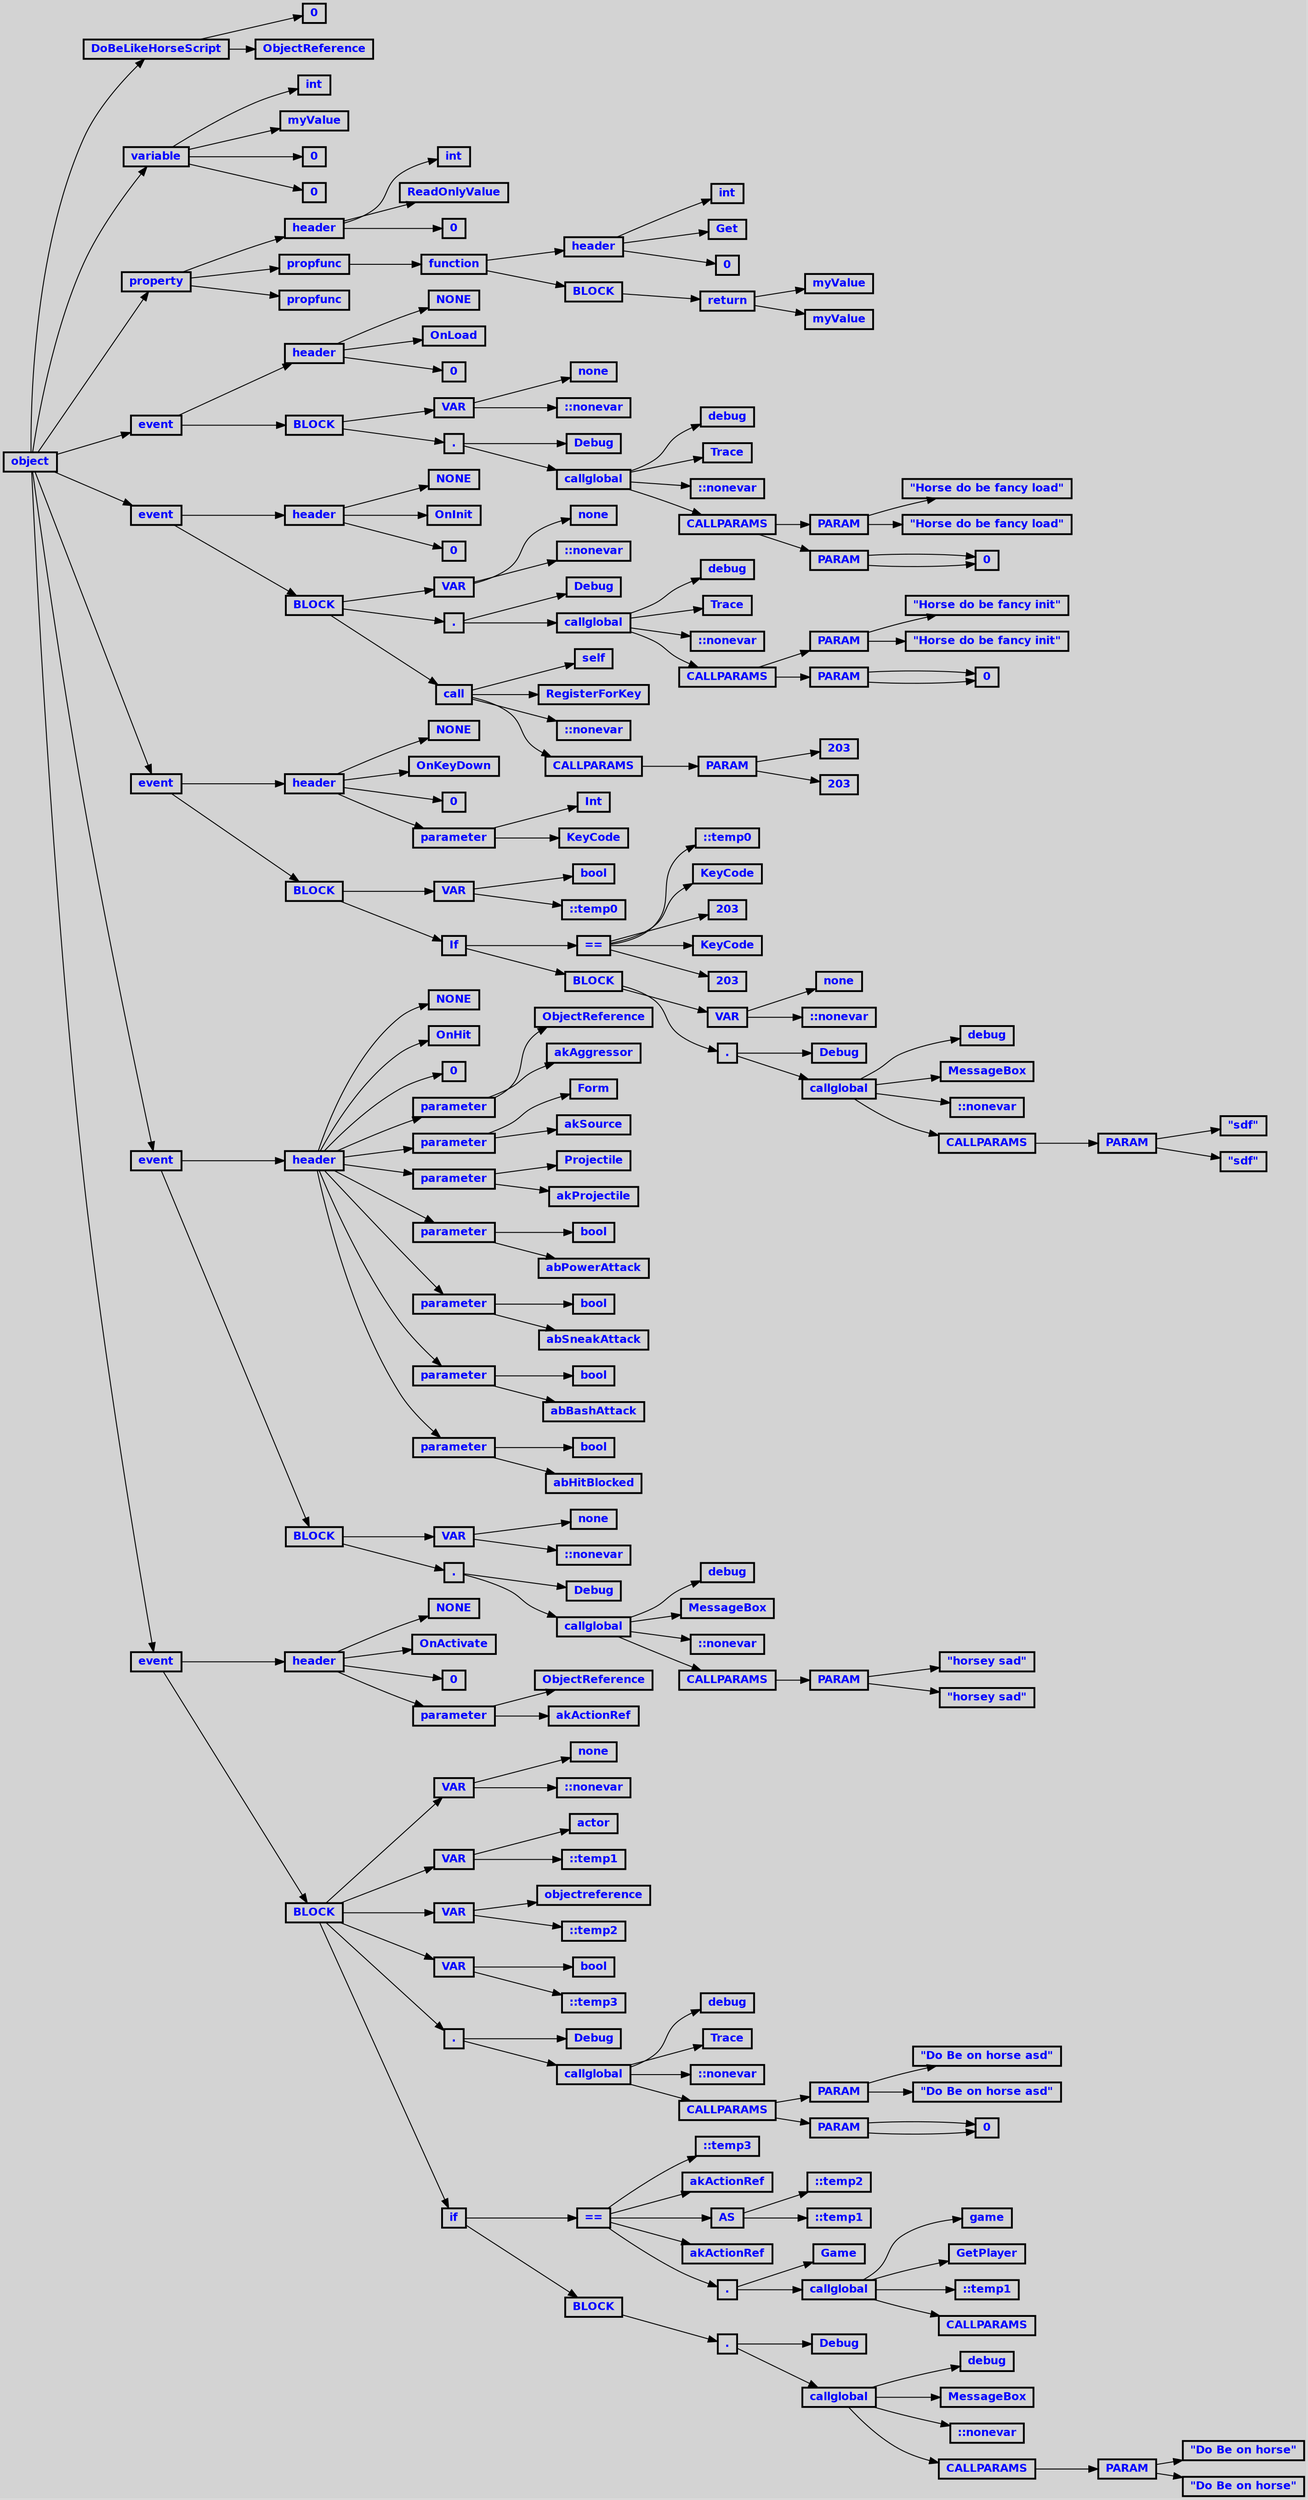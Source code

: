 digraph {
 ordering=out;
 ranksep=.4
 rankdir=LR
 bgcolor="lightgrey";
 node [shape=box, fixedsize=false, fontsize=12, fontname="Helvetica-bold", fontcolor="blue"
       width=.25, height=.25, color="black", style="bold"]
 n0 [label="object"];
 n1 [label="DoBeLikeHorseScript"];
 n1 [label="DoBeLikeHorseScript"];
 n2 [label="0"];
 n3 [label="ObjectReference"];
 n4 [label="variable"];
 n4 [label="variable"];
 n5 [label="int"];
 n6 [label="myValue"];
 n7 [label="0"];
 n8 [label="0"];
 n9 [label="property"];
 n9 [label="property"];
 n10 [label="header"];
 n10 [label="header"];
 n11 [label="int"];
 n12 [label="ReadOnlyValue"];
 n13 [label="0"];
 n14 [label="propfunc"];
 n14 [label="propfunc"];
 n15 [label="function"];
 n15 [label="function"];
 n16 [label="header"];
 n16 [label="header"];
 n17 [label="int"];
 n18 [label="Get"];
 n19 [label="0"];
 n20 [label="BLOCK"];
 n20 [label="BLOCK"];
 n21 [label="return"];
 n21 [label="return"];
 n22 [label="myValue"];
 n23 [label="myValue"];
 n24 [label="propfunc"];
 n25 [label="event"];
 n25 [label="event"];
 n26 [label="header"];
 n26 [label="header"];
 n27 [label="NONE"];
 n28 [label="OnLoad"];
 n29 [label="0"];
 n30 [label="BLOCK"];
 n30 [label="BLOCK"];
 n31 [label="VAR"];
 n31 [label="VAR"];
 n32 [label="none"];
 n33 [label="::nonevar"];
 n34 [label="."];
 n34 [label="."];
 n35 [label="Debug"];
 n36 [label="callglobal"];
 n36 [label="callglobal"];
 n37 [label="debug"];
 n38 [label="Trace"];
 n39 [label="::nonevar"];
 n40 [label="CALLPARAMS"];
 n40 [label="CALLPARAMS"];
 n41 [label="PARAM"];
 n41 [label="PARAM"];
 n42 [label="\"Horse do be fancy load\""];
 n43 [label="\"Horse do be fancy load\""];
 n44 [label="PARAM"];
 n44 [label="PARAM"];
 n45 [label="0"];
 n45 [label="0"];
 n46 [label="event"];
 n46 [label="event"];
 n47 [label="header"];
 n47 [label="header"];
 n48 [label="NONE"];
 n49 [label="OnInit"];
 n50 [label="0"];
 n51 [label="BLOCK"];
 n51 [label="BLOCK"];
 n52 [label="VAR"];
 n52 [label="VAR"];
 n53 [label="none"];
 n54 [label="::nonevar"];
 n55 [label="."];
 n55 [label="."];
 n56 [label="Debug"];
 n57 [label="callglobal"];
 n57 [label="callglobal"];
 n58 [label="debug"];
 n59 [label="Trace"];
 n60 [label="::nonevar"];
 n61 [label="CALLPARAMS"];
 n61 [label="CALLPARAMS"];
 n62 [label="PARAM"];
 n62 [label="PARAM"];
 n63 [label="\"Horse do be fancy init\""];
 n64 [label="\"Horse do be fancy init\""];
 n65 [label="PARAM"];
 n65 [label="PARAM"];
 n66 [label="0"];
 n66 [label="0"];
 n67 [label="call"];
 n67 [label="call"];
 n68 [label="self"];
 n69 [label="RegisterForKey"];
 n70 [label="::nonevar"];
 n71 [label="CALLPARAMS"];
 n71 [label="CALLPARAMS"];
 n72 [label="PARAM"];
 n72 [label="PARAM"];
 n73 [label="203"];
 n74 [label="203"];
 n75 [label="event"];
 n75 [label="event"];
 n76 [label="header"];
 n76 [label="header"];
 n77 [label="NONE"];
 n78 [label="OnKeyDown"];
 n79 [label="0"];
 n80 [label="parameter"];
 n80 [label="parameter"];
 n81 [label="Int"];
 n82 [label="KeyCode"];
 n83 [label="BLOCK"];
 n83 [label="BLOCK"];
 n84 [label="VAR"];
 n84 [label="VAR"];
 n85 [label="bool"];
 n86 [label="::temp0"];
 n87 [label="If"];
 n87 [label="If"];
 n88 [label="=="];
 n88 [label="=="];
 n89 [label="::temp0"];
 n90 [label="KeyCode"];
 n91 [label="203"];
 n92 [label="KeyCode"];
 n93 [label="203"];
 n94 [label="BLOCK"];
 n94 [label="BLOCK"];
 n95 [label="VAR"];
 n95 [label="VAR"];
 n96 [label="none"];
 n97 [label="::nonevar"];
 n98 [label="."];
 n98 [label="."];
 n99 [label="Debug"];
 n100 [label="callglobal"];
 n100 [label="callglobal"];
 n101 [label="debug"];
 n102 [label="MessageBox"];
 n103 [label="::nonevar"];
 n104 [label="CALLPARAMS"];
 n104 [label="CALLPARAMS"];
 n105 [label="PARAM"];
 n105 [label="PARAM"];
 n106 [label="\"sdf\""];
 n107 [label="\"sdf\""];
 n108 [label="event"];
 n108 [label="event"];
 n109 [label="header"];
 n109 [label="header"];
 n110 [label="NONE"];
 n111 [label="OnHit"];
 n112 [label="0"];
 n113 [label="parameter"];
 n113 [label="parameter"];
 n114 [label="ObjectReference"];
 n115 [label="akAggressor"];
 n116 [label="parameter"];
 n116 [label="parameter"];
 n117 [label="Form"];
 n118 [label="akSource"];
 n119 [label="parameter"];
 n119 [label="parameter"];
 n120 [label="Projectile"];
 n121 [label="akProjectile"];
 n122 [label="parameter"];
 n122 [label="parameter"];
 n123 [label="bool"];
 n124 [label="abPowerAttack"];
 n125 [label="parameter"];
 n125 [label="parameter"];
 n126 [label="bool"];
 n127 [label="abSneakAttack"];
 n128 [label="parameter"];
 n128 [label="parameter"];
 n129 [label="bool"];
 n130 [label="abBashAttack"];
 n131 [label="parameter"];
 n131 [label="parameter"];
 n132 [label="bool"];
 n133 [label="abHitBlocked"];
 n134 [label="BLOCK"];
 n134 [label="BLOCK"];
 n135 [label="VAR"];
 n135 [label="VAR"];
 n136 [label="none"];
 n137 [label="::nonevar"];
 n138 [label="."];
 n138 [label="."];
 n139 [label="Debug"];
 n140 [label="callglobal"];
 n140 [label="callglobal"];
 n141 [label="debug"];
 n142 [label="MessageBox"];
 n143 [label="::nonevar"];
 n144 [label="CALLPARAMS"];
 n144 [label="CALLPARAMS"];
 n145 [label="PARAM"];
 n145 [label="PARAM"];
 n146 [label="\"horsey sad\""];
 n147 [label="\"horsey sad\""];
 n148 [label="event"];
 n148 [label="event"];
 n149 [label="header"];
 n149 [label="header"];
 n150 [label="NONE"];
 n151 [label="OnActivate"];
 n152 [label="0"];
 n153 [label="parameter"];
 n153 [label="parameter"];
 n154 [label="ObjectReference"];
 n155 [label="akActionRef"];
 n156 [label="BLOCK"];
 n156 [label="BLOCK"];
 n157 [label="VAR"];
 n157 [label="VAR"];
 n158 [label="none"];
 n159 [label="::nonevar"];
 n160 [label="VAR"];
 n160 [label="VAR"];
 n161 [label="actor"];
 n162 [label="::temp1"];
 n163 [label="VAR"];
 n163 [label="VAR"];
 n164 [label="objectreference"];
 n165 [label="::temp2"];
 n166 [label="VAR"];
 n166 [label="VAR"];
 n167 [label="bool"];
 n168 [label="::temp3"];
 n169 [label="."];
 n169 [label="."];
 n170 [label="Debug"];
 n171 [label="callglobal"];
 n171 [label="callglobal"];
 n172 [label="debug"];
 n173 [label="Trace"];
 n174 [label="::nonevar"];
 n175 [label="CALLPARAMS"];
 n175 [label="CALLPARAMS"];
 n176 [label="PARAM"];
 n176 [label="PARAM"];
 n177 [label="\"Do Be on horse asd\""];
 n178 [label="\"Do Be on horse asd\""];
 n179 [label="PARAM"];
 n179 [label="PARAM"];
 n180 [label="0"];
 n180 [label="0"];
 n181 [label="if"];
 n181 [label="if"];
 n182 [label="=="];
 n182 [label="=="];
 n183 [label="::temp3"];
 n184 [label="akActionRef"];
 n185 [label="AS"];
 n185 [label="AS"];
 n186 [label="::temp2"];
 n187 [label="::temp1"];
 n188 [label="akActionRef"];
 n189 [label="."];
 n189 [label="."];
 n190 [label="Game"];
 n191 [label="callglobal"];
 n191 [label="callglobal"];
 n192 [label="game"];
 n193 [label="GetPlayer"];
 n194 [label="::temp1"];
 n195 [label="CALLPARAMS"];
 n196 [label="BLOCK"];
 n196 [label="BLOCK"];
 n197 [label="."];
 n197 [label="."];
 n198 [label="Debug"];
 n199 [label="callglobal"];
 n199 [label="callglobal"];
 n200 [label="debug"];
 n201 [label="MessageBox"];
 n202 [label="::nonevar"];
 n203 [label="CALLPARAMS"];
 n203 [label="CALLPARAMS"];
 n204 [label="PARAM"];
 n204 [label="PARAM"];
 n205 [label="\"Do Be on horse\""];
 n206 [label="\"Do Be on horse\""];

 n0 -> n1 // "object" -> "DoBeLikeHorseScript"
 n1 -> n2 // "DoBeLikeHorseScript" -> "0"
 n1 -> n3 // "DoBeLikeHorseScript" -> "ObjectReference"
 n0 -> n4 // "object" -> "variable"
 n4 -> n5 // "variable" -> "int"
 n4 -> n6 // "variable" -> "myValue"
 n4 -> n7 // "variable" -> "0"
 n4 -> n8 // "variable" -> "0"
 n0 -> n9 // "object" -> "property"
 n9 -> n10 // "property" -> "header"
 n10 -> n11 // "header" -> "int"
 n10 -> n12 // "header" -> "ReadOnlyValue"
 n10 -> n13 // "header" -> "0"
 n9 -> n14 // "property" -> "propfunc"
 n14 -> n15 // "propfunc" -> "function"
 n15 -> n16 // "function" -> "header"
 n16 -> n17 // "header" -> "int"
 n16 -> n18 // "header" -> "Get"
 n16 -> n19 // "header" -> "0"
 n15 -> n20 // "function" -> "BLOCK"
 n20 -> n21 // "BLOCK" -> "return"
 n21 -> n22 // "return" -> "myValue"
 n21 -> n23 // "return" -> "myValue"
 n9 -> n24 // "property" -> "propfunc"
 n0 -> n25 // "object" -> "event"
 n25 -> n26 // "event" -> "header"
 n26 -> n27 // "header" -> "NONE"
 n26 -> n28 // "header" -> "OnLoad"
 n26 -> n29 // "header" -> "0"
 n25 -> n30 // "event" -> "BLOCK"
 n30 -> n31 // "BLOCK" -> "VAR"
 n31 -> n32 // "VAR" -> "none"
 n31 -> n33 // "VAR" -> "::nonevar"
 n30 -> n34 // "BLOCK" -> "."
 n34 -> n35 // "." -> "Debug"
 n34 -> n36 // "." -> "callglobal"
 n36 -> n37 // "callglobal" -> "debug"
 n36 -> n38 // "callglobal" -> "Trace"
 n36 -> n39 // "callglobal" -> "::nonevar"
 n36 -> n40 // "callglobal" -> "CALLPARAMS"
 n40 -> n41 // "CALLPARAMS" -> "PARAM"
 n41 -> n42 // "PARAM" -> ""Horse do be fancy load""
 n41 -> n43 // "PARAM" -> ""Horse do be fancy load""
 n40 -> n44 // "CALLPARAMS" -> "PARAM"
 n44 -> n45 // "PARAM" -> "0"
 n44 -> n45 // "PARAM" -> "0"
 n0 -> n46 // "object" -> "event"
 n46 -> n47 // "event" -> "header"
 n47 -> n48 // "header" -> "NONE"
 n47 -> n49 // "header" -> "OnInit"
 n47 -> n50 // "header" -> "0"
 n46 -> n51 // "event" -> "BLOCK"
 n51 -> n52 // "BLOCK" -> "VAR"
 n52 -> n53 // "VAR" -> "none"
 n52 -> n54 // "VAR" -> "::nonevar"
 n51 -> n55 // "BLOCK" -> "."
 n55 -> n56 // "." -> "Debug"
 n55 -> n57 // "." -> "callglobal"
 n57 -> n58 // "callglobal" -> "debug"
 n57 -> n59 // "callglobal" -> "Trace"
 n57 -> n60 // "callglobal" -> "::nonevar"
 n57 -> n61 // "callglobal" -> "CALLPARAMS"
 n61 -> n62 // "CALLPARAMS" -> "PARAM"
 n62 -> n63 // "PARAM" -> ""Horse do be fancy init""
 n62 -> n64 // "PARAM" -> ""Horse do be fancy init""
 n61 -> n65 // "CALLPARAMS" -> "PARAM"
 n65 -> n66 // "PARAM" -> "0"
 n65 -> n66 // "PARAM" -> "0"
 n51 -> n67 // "BLOCK" -> "call"
 n67 -> n68 // "call" -> "self"
 n67 -> n69 // "call" -> "RegisterForKey"
 n67 -> n70 // "call" -> "::nonevar"
 n67 -> n71 // "call" -> "CALLPARAMS"
 n71 -> n72 // "CALLPARAMS" -> "PARAM"
 n72 -> n73 // "PARAM" -> "203"
 n72 -> n74 // "PARAM" -> "203"
 n0 -> n75 // "object" -> "event"
 n75 -> n76 // "event" -> "header"
 n76 -> n77 // "header" -> "NONE"
 n76 -> n78 // "header" -> "OnKeyDown"
 n76 -> n79 // "header" -> "0"
 n76 -> n80 // "header" -> "parameter"
 n80 -> n81 // "parameter" -> "Int"
 n80 -> n82 // "parameter" -> "KeyCode"
 n75 -> n83 // "event" -> "BLOCK"
 n83 -> n84 // "BLOCK" -> "VAR"
 n84 -> n85 // "VAR" -> "bool"
 n84 -> n86 // "VAR" -> "::temp0"
 n83 -> n87 // "BLOCK" -> "If"
 n87 -> n88 // "If" -> "=="
 n88 -> n89 // "==" -> "::temp0"
 n88 -> n90 // "==" -> "KeyCode"
 n88 -> n91 // "==" -> "203"
 n88 -> n92 // "==" -> "KeyCode"
 n88 -> n93 // "==" -> "203"
 n87 -> n94 // "If" -> "BLOCK"
 n94 -> n95 // "BLOCK" -> "VAR"
 n95 -> n96 // "VAR" -> "none"
 n95 -> n97 // "VAR" -> "::nonevar"
 n94 -> n98 // "BLOCK" -> "."
 n98 -> n99 // "." -> "Debug"
 n98 -> n100 // "." -> "callglobal"
 n100 -> n101 // "callglobal" -> "debug"
 n100 -> n102 // "callglobal" -> "MessageBox"
 n100 -> n103 // "callglobal" -> "::nonevar"
 n100 -> n104 // "callglobal" -> "CALLPARAMS"
 n104 -> n105 // "CALLPARAMS" -> "PARAM"
 n105 -> n106 // "PARAM" -> ""sdf""
 n105 -> n107 // "PARAM" -> ""sdf""
 n0 -> n108 // "object" -> "event"
 n108 -> n109 // "event" -> "header"
 n109 -> n110 // "header" -> "NONE"
 n109 -> n111 // "header" -> "OnHit"
 n109 -> n112 // "header" -> "0"
 n109 -> n113 // "header" -> "parameter"
 n113 -> n114 // "parameter" -> "ObjectReference"
 n113 -> n115 // "parameter" -> "akAggressor"
 n109 -> n116 // "header" -> "parameter"
 n116 -> n117 // "parameter" -> "Form"
 n116 -> n118 // "parameter" -> "akSource"
 n109 -> n119 // "header" -> "parameter"
 n119 -> n120 // "parameter" -> "Projectile"
 n119 -> n121 // "parameter" -> "akProjectile"
 n109 -> n122 // "header" -> "parameter"
 n122 -> n123 // "parameter" -> "bool"
 n122 -> n124 // "parameter" -> "abPowerAttack"
 n109 -> n125 // "header" -> "parameter"
 n125 -> n126 // "parameter" -> "bool"
 n125 -> n127 // "parameter" -> "abSneakAttack"
 n109 -> n128 // "header" -> "parameter"
 n128 -> n129 // "parameter" -> "bool"
 n128 -> n130 // "parameter" -> "abBashAttack"
 n109 -> n131 // "header" -> "parameter"
 n131 -> n132 // "parameter" -> "bool"
 n131 -> n133 // "parameter" -> "abHitBlocked"
 n108 -> n134 // "event" -> "BLOCK"
 n134 -> n135 // "BLOCK" -> "VAR"
 n135 -> n136 // "VAR" -> "none"
 n135 -> n137 // "VAR" -> "::nonevar"
 n134 -> n138 // "BLOCK" -> "."
 n138 -> n139 // "." -> "Debug"
 n138 -> n140 // "." -> "callglobal"
 n140 -> n141 // "callglobal" -> "debug"
 n140 -> n142 // "callglobal" -> "MessageBox"
 n140 -> n143 // "callglobal" -> "::nonevar"
 n140 -> n144 // "callglobal" -> "CALLPARAMS"
 n144 -> n145 // "CALLPARAMS" -> "PARAM"
 n145 -> n146 // "PARAM" -> ""horsey sad""
 n145 -> n147 // "PARAM" -> ""horsey sad""
 n0 -> n148 // "object" -> "event"
 n148 -> n149 // "event" -> "header"
 n149 -> n150 // "header" -> "NONE"
 n149 -> n151 // "header" -> "OnActivate"
 n149 -> n152 // "header" -> "0"
 n149 -> n153 // "header" -> "parameter"
 n153 -> n154 // "parameter" -> "ObjectReference"
 n153 -> n155 // "parameter" -> "akActionRef"
 n148 -> n156 // "event" -> "BLOCK"
 n156 -> n157 // "BLOCK" -> "VAR"
 n157 -> n158 // "VAR" -> "none"
 n157 -> n159 // "VAR" -> "::nonevar"
 n156 -> n160 // "BLOCK" -> "VAR"
 n160 -> n161 // "VAR" -> "actor"
 n160 -> n162 // "VAR" -> "::temp1"
 n156 -> n163 // "BLOCK" -> "VAR"
 n163 -> n164 // "VAR" -> "objectreference"
 n163 -> n165 // "VAR" -> "::temp2"
 n156 -> n166 // "BLOCK" -> "VAR"
 n166 -> n167 // "VAR" -> "bool"
 n166 -> n168 // "VAR" -> "::temp3"
 n156 -> n169 // "BLOCK" -> "."
 n169 -> n170 // "." -> "Debug"
 n169 -> n171 // "." -> "callglobal"
 n171 -> n172 // "callglobal" -> "debug"
 n171 -> n173 // "callglobal" -> "Trace"
 n171 -> n174 // "callglobal" -> "::nonevar"
 n171 -> n175 // "callglobal" -> "CALLPARAMS"
 n175 -> n176 // "CALLPARAMS" -> "PARAM"
 n176 -> n177 // "PARAM" -> ""Do Be on horse asd""
 n176 -> n178 // "PARAM" -> ""Do Be on horse asd""
 n175 -> n179 // "CALLPARAMS" -> "PARAM"
 n179 -> n180 // "PARAM" -> "0"
 n179 -> n180 // "PARAM" -> "0"
 n156 -> n181 // "BLOCK" -> "if"
 n181 -> n182 // "if" -> "=="
 n182 -> n183 // "==" -> "::temp3"
 n182 -> n184 // "==" -> "akActionRef"
 n182 -> n185 // "==" -> "AS"
 n185 -> n186 // "AS" -> "::temp2"
 n185 -> n187 // "AS" -> "::temp1"
 n182 -> n188 // "==" -> "akActionRef"
 n182 -> n189 // "==" -> "."
 n189 -> n190 // "." -> "Game"
 n189 -> n191 // "." -> "callglobal"
 n191 -> n192 // "callglobal" -> "game"
 n191 -> n193 // "callglobal" -> "GetPlayer"
 n191 -> n194 // "callglobal" -> "::temp1"
 n191 -> n195 // "callglobal" -> "CALLPARAMS"
 n181 -> n196 // "if" -> "BLOCK"
 n196 -> n197 // "BLOCK" -> "."
 n197 -> n198 // "." -> "Debug"
 n197 -> n199 // "." -> "callglobal"
 n199 -> n200 // "callglobal" -> "debug"
 n199 -> n201 // "callglobal" -> "MessageBox"
 n199 -> n202 // "callglobal" -> "::nonevar"
 n199 -> n203 // "callglobal" -> "CALLPARAMS"
 n203 -> n204 // "CALLPARAMS" -> "PARAM"
 n204 -> n205 // "PARAM" -> ""Do Be on horse""
 n204 -> n206 // "PARAM" -> ""Do Be on horse""

}
